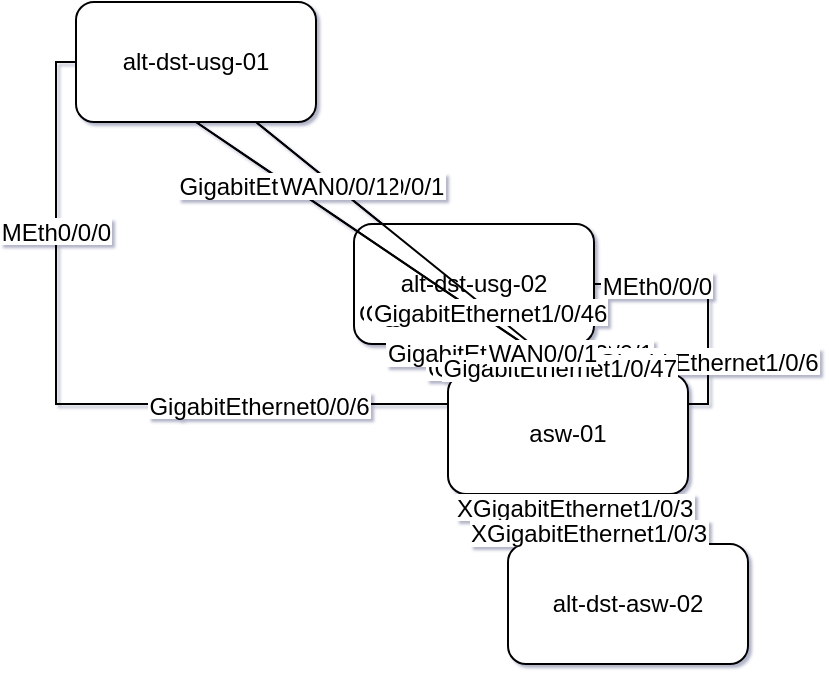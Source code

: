 <mxfile type="device" compressed="false">
    <diagram id="asw-01" name="asw-01">
      <mxGraphModel dx="1000" dy="800" grid="1" gridSize="10" guides="1" tooltips="1" connect="1" arrows="1" fold="1" page="1" pageScale="1" pageWidth="827" pageHeight="1169" math="0" shadow="1">
        <root>
          <mxCell id="0" />   
          <mxCell id="1" parent="0" />
        <object id="asw-01" label="asw-01">
      <mxCell style="rounded=1;whiteSpace=wrap;html=1;" vertex="1" parent="1">
          <mxGeometry x="860" y="226" width="120" height="60" as="geometry" />
      </mxCell>
    </object><object id="alt-dst-usg-01" label="alt-dst-usg-01">
      <mxCell style="rounded=1;whiteSpace=wrap;html=1;" vertex="1" parent="1">
          <mxGeometry x="674" y="40" width="120" height="60" as="geometry" />
      </mxCell>
    </object><mxCell id="368e59661ecf3fc7016f9cfe4eb24518-src" value="GigabitEthernet0/0/1" style="labelBackgroundColor=#ffffff;;" vertex="1" connectable="0" parent="368e59661ecf3fc7016f9cfe4eb24518">
      <mxGeometry x="-0.5" relative="1" as="geometry">
        <mxPoint as="offset" />
      </mxGeometry>
    </mxCell><mxCell id="368e59661ecf3fc7016f9cfe4eb24518-trgt" value="GigabitEthernet0/0/1" style="labelBackgroundColor=#ffffff;;" vertex="1" connectable="0" parent="368e59661ecf3fc7016f9cfe4eb24518">
      <mxGeometry x="0.5" relative="-1" as="geometry">
        <mxPoint as="offset" />
      </mxGeometry>
    </mxCell><object id="368e59661ecf3fc7016f9cfe4eb24518" label="" src_label="GigabitEthernet0/0/1" trgt_label="GigabitEthernet0/0/1" source="asw-01" target="alt-dst-usg-01">
      <mxCell style="endArrow=none;entryX=0.75;entryDx=0;entryY=1;entryDy=0;exitX=0.5;exitY=0;exitDx=0;exitDy=0;" edge="1" parent="1" source="asw-01" target="alt-dst-usg-01">
          <mxGeometry relative="1" as="geometry" />
      </mxCell>
    </object><object id="alt-dst-usg-02" label="alt-dst-usg-02">
      <mxCell style="rounded=1;whiteSpace=wrap;html=1;" vertex="1" parent="1">
          <mxGeometry x="813" y="151" width="120" height="60" as="geometry" />
      </mxCell>
    </object><mxCell id="69595fc150a871ce9007c31c3df96311-src" value="GigabitEthernet0/0/2" style="labelBackgroundColor=#ffffff;;" vertex="1" connectable="0" parent="69595fc150a871ce9007c31c3df96311">
      <mxGeometry x="-0.5" relative="1" as="geometry">
        <mxPoint as="offset" />
      </mxGeometry>
    </mxCell><mxCell id="69595fc150a871ce9007c31c3df96311-trgt" value="GigabitEthernet0/0/1" style="labelBackgroundColor=#ffffff;;" vertex="1" connectable="0" parent="69595fc150a871ce9007c31c3df96311">
      <mxGeometry x="0.5" relative="-1" as="geometry">
        <mxPoint as="offset" />
      </mxGeometry>
    </mxCell><object id="69595fc150a871ce9007c31c3df96311" label="" src_label="GigabitEthernet0/0/2" trgt_label="GigabitEthernet0/0/1" source="asw-01" target="alt-dst-usg-02">
      <mxCell style="endArrow=none;entryX=0.75;entryDx=0;entryY=1;entryDy=0;exitX=0.5;exitY=0;exitDx=0;exitDy=0;" edge="1" parent="1" source="asw-01" target="alt-dst-usg-02">
          <mxGeometry relative="1" as="geometry" />
      </mxCell>
    </object><mxCell id="9f1f376b0d0f6ee53cbb9fe350dfae3b-src" value="GigabitEthernet0/0/6" style="labelBackgroundColor=#ffffff;;" vertex="1" connectable="0" parent="9f1f376b0d0f6ee53cbb9fe350dfae3b">
      <mxGeometry x="-0.5" relative="1" as="geometry">
        <mxPoint as="offset" />
      </mxGeometry>
    </mxCell><mxCell id="9f1f376b0d0f6ee53cbb9fe350dfae3b-trgt" value="MEth0/0/0" style="labelBackgroundColor=#ffffff;;" vertex="1" connectable="0" parent="9f1f376b0d0f6ee53cbb9fe350dfae3b">
      <mxGeometry x="0.5" relative="-1" as="geometry">
        <mxPoint as="offset" />
      </mxGeometry>
    </mxCell><object id="9f1f376b0d0f6ee53cbb9fe350dfae3b" label="" src_label="GigabitEthernet0/0/6" trgt_label="MEth0/0/0" source="asw-01" target="alt-dst-usg-01">
      <mxCell style="endArrow=none;entryX=0;entryDx=0;entryY=0.5;entryDy=0;exitX=0;exitY=0.25;exitDx=0;exitDy=0;edgeStyle=orthogonalEdgeStyle;rounded=0;" edge="1" parent="1" source="asw-01" target="alt-dst-usg-01">
          <mxGeometry relative="1" as="geometry" />
      </mxCell>
    </object><mxCell id="5ae78148f63d088f01c34ffacc50c79f-src" value="GigabitEthernet0/0/46" style="labelBackgroundColor=#ffffff;;" vertex="1" connectable="0" parent="5ae78148f63d088f01c34ffacc50c79f">
      <mxGeometry x="-0.5" relative="1" as="geometry">
        <mxPoint as="offset" />
      </mxGeometry>
    </mxCell><mxCell id="5ae78148f63d088f01c34ffacc50c79f-trgt" value="WAN0/0/0" style="labelBackgroundColor=#ffffff;;" vertex="1" connectable="0" parent="5ae78148f63d088f01c34ffacc50c79f">
      <mxGeometry x="0.5" relative="-1" as="geometry">
        <mxPoint as="offset" />
      </mxGeometry>
    </mxCell><object id="5ae78148f63d088f01c34ffacc50c79f" label="" src_label="GigabitEthernet0/0/46" trgt_label="WAN0/0/0" source="asw-01" target="alt-dst-usg-01">
      <mxCell style="endArrow=none;entryX=0.5;entryDx=0;entryY=1;entryDy=0;exitX=0.5;exitY=0;exitDx=0;exitDy=0;" edge="1" parent="1" source="asw-01" target="alt-dst-usg-01">
          <mxGeometry relative="1" as="geometry" />
      </mxCell>
    </object><mxCell id="d7ca5b246d20a8d8471d9195d4ce8bb0-src" value="GigabitEthernet0/0/47" style="labelBackgroundColor=#ffffff;;" vertex="1" connectable="0" parent="d7ca5b246d20a8d8471d9195d4ce8bb0">
      <mxGeometry x="-0.5" relative="1" as="geometry">
        <mxPoint as="offset" />
      </mxGeometry>
    </mxCell><mxCell id="d7ca5b246d20a8d8471d9195d4ce8bb0-trgt" value="WAN0/0/0" style="labelBackgroundColor=#ffffff;;" vertex="1" connectable="0" parent="d7ca5b246d20a8d8471d9195d4ce8bb0">
      <mxGeometry x="0.5" relative="-1" as="geometry">
        <mxPoint as="offset" />
      </mxGeometry>
    </mxCell><object id="d7ca5b246d20a8d8471d9195d4ce8bb0" label="" src_label="GigabitEthernet0/0/47" trgt_label="WAN0/0/0" source="asw-01" target="alt-dst-usg-02">
      <mxCell style="endArrow=none;entryX=0.5;entryDx=0;entryY=1;entryDy=0;exitX=0.5;exitY=0;exitDx=0;exitDy=0;" edge="1" parent="1" source="asw-01" target="alt-dst-usg-02">
          <mxGeometry relative="1" as="geometry" />
      </mxCell>
    </object><object id="alt-dst-asw-02" label="alt-dst-asw-02">
      <mxCell style="rounded=1;whiteSpace=wrap;html=1;" vertex="1" parent="1">
          <mxGeometry x="890" y="311" width="120" height="60" as="geometry" />
      </mxCell>
    </object><mxCell id="b9945bd7f1e3defb318a1357e71ce5c7-src" value="XGigabitEthernet0/0/3" style="labelBackgroundColor=#ffffff;;" vertex="1" connectable="0" parent="b9945bd7f1e3defb318a1357e71ce5c7">
      <mxGeometry x="-0.5" relative="1" as="geometry">
        <mxPoint as="offset" />
      </mxGeometry>
    </mxCell><mxCell id="b9945bd7f1e3defb318a1357e71ce5c7-trgt" value="XGigabitEthernet0/0/3" style="labelBackgroundColor=#ffffff;;" vertex="1" connectable="0" parent="b9945bd7f1e3defb318a1357e71ce5c7">
      <mxGeometry x="0.5" relative="-1" as="geometry">
        <mxPoint as="offset" />
      </mxGeometry>
    </mxCell><object id="b9945bd7f1e3defb318a1357e71ce5c7" label="" src_label="XGigabitEthernet0/0/3" trgt_label="XGigabitEthernet0/0/3" source="asw-01" target="alt-dst-asw-02">
      <mxCell style="endArrow=none;exitX=0.5;exitY=1;exitDx=0;exitDy=0;" edge="1" parent="1" source="asw-01" target="alt-dst-asw-02">
          <mxGeometry relative="1" as="geometry" />
      </mxCell>
    </object><mxCell id="cec0c2e4050da2df459dcb01d8e88cd9-src" value="GigabitEthernet1/0/1" style="labelBackgroundColor=#ffffff;;" vertex="1" connectable="0" parent="cec0c2e4050da2df459dcb01d8e88cd9">
      <mxGeometry x="-0.5" relative="1" as="geometry">
        <mxPoint as="offset" />
      </mxGeometry>
    </mxCell><mxCell id="cec0c2e4050da2df459dcb01d8e88cd9-trgt" value="GigabitEthernet0/0/2" style="labelBackgroundColor=#ffffff;;" vertex="1" connectable="0" parent="cec0c2e4050da2df459dcb01d8e88cd9">
      <mxGeometry x="0.5" relative="-1" as="geometry">
        <mxPoint as="offset" />
      </mxGeometry>
    </mxCell><object id="cec0c2e4050da2df459dcb01d8e88cd9" label="" src_label="GigabitEthernet1/0/1" trgt_label="GigabitEthernet0/0/2" source="asw-01" target="alt-dst-usg-01">
      <mxCell style="endArrow=none;entryX=0.5;entryDx=0;entryY=1;entryDy=0;exitX=0.5;exitY=0;exitDx=0;exitDy=0;" edge="1" parent="1" source="asw-01" target="alt-dst-usg-01">
          <mxGeometry relative="1" as="geometry" />
      </mxCell>
    </object><mxCell id="2af10c95e9f0ff1d1ffb137bf9bd1371-src" value="GigabitEthernet1/0/2" style="labelBackgroundColor=#ffffff;;" vertex="1" connectable="0" parent="2af10c95e9f0ff1d1ffb137bf9bd1371">
      <mxGeometry x="-0.5" relative="1" as="geometry">
        <mxPoint as="offset" />
      </mxGeometry>
    </mxCell><mxCell id="2af10c95e9f0ff1d1ffb137bf9bd1371-trgt" value="GigabitEthernet0/0/2" style="labelBackgroundColor=#ffffff;;" vertex="1" connectable="0" parent="2af10c95e9f0ff1d1ffb137bf9bd1371">
      <mxGeometry x="0.5" relative="-1" as="geometry">
        <mxPoint as="offset" />
      </mxGeometry>
    </mxCell><object id="2af10c95e9f0ff1d1ffb137bf9bd1371" label="" src_label="GigabitEthernet1/0/2" trgt_label="GigabitEthernet0/0/2" source="asw-01" target="alt-dst-usg-02">
      <mxCell style="endArrow=none;entryX=0.5;entryDx=0;entryY=1;entryDy=0;exitX=0.5;exitY=0;exitDx=0;exitDy=0;" edge="1" parent="1" source="asw-01" target="alt-dst-usg-02">
          <mxGeometry relative="1" as="geometry" />
      </mxCell>
    </object><mxCell id="41d59c66f7c34a57bb7a9d0d6e3e576d-src" value="GigabitEthernet1/0/6" style="labelBackgroundColor=#ffffff;;" vertex="1" connectable="0" parent="41d59c66f7c34a57bb7a9d0d6e3e576d">
      <mxGeometry x="-0.5" relative="1" as="geometry">
        <mxPoint as="offset" />
      </mxGeometry>
    </mxCell><mxCell id="41d59c66f7c34a57bb7a9d0d6e3e576d-trgt" value="MEth0/0/0" style="labelBackgroundColor=#ffffff;;" vertex="1" connectable="0" parent="41d59c66f7c34a57bb7a9d0d6e3e576d">
      <mxGeometry x="0.5" relative="-1" as="geometry">
        <mxPoint as="offset" />
      </mxGeometry>
    </mxCell><object id="41d59c66f7c34a57bb7a9d0d6e3e576d" label="" src_label="GigabitEthernet1/0/6" trgt_label="MEth0/0/0" source="asw-01" target="alt-dst-usg-02">
      <mxCell style="endArrow=none;entryX=1;entryDx=0;entryY=0.5;entryDy=0;exitX=1;exitY=0.25;exitDx=0;exitDy=0;edgeStyle=orthogonalEdgeStyle;rounded=0;" edge="1" parent="1" source="asw-01" target="alt-dst-usg-02">
          <mxGeometry relative="1" as="geometry" />
      </mxCell>
    </object><mxCell id="aa342b69192252f626a91f876acd065f-src" value="GigabitEthernet1/0/46" style="labelBackgroundColor=#ffffff;;" vertex="1" connectable="0" parent="aa342b69192252f626a91f876acd065f">
      <mxGeometry x="-0.5" relative="1" as="geometry">
        <mxPoint as="offset" />
      </mxGeometry>
    </mxCell><mxCell id="aa342b69192252f626a91f876acd065f-trgt" value="WAN0/0/1" style="labelBackgroundColor=#ffffff;;" vertex="1" connectable="0" parent="aa342b69192252f626a91f876acd065f">
      <mxGeometry x="0.5" relative="-1" as="geometry">
        <mxPoint as="offset" />
      </mxGeometry>
    </mxCell><object id="aa342b69192252f626a91f876acd065f" label="" src_label="GigabitEthernet1/0/46" trgt_label="WAN0/0/1" source="asw-01" target="alt-dst-usg-01">
      <mxCell style="endArrow=none;entryX=0.75;entryDx=0;entryY=1;entryDy=0;exitX=0.5;exitY=0;exitDx=0;exitDy=0;" edge="1" parent="1" source="asw-01" target="alt-dst-usg-01">
          <mxGeometry relative="1" as="geometry" />
      </mxCell>
    </object><mxCell id="11783bfef53a65a4971bef788aaefa91-src" value="GigabitEthernet1/0/47" style="labelBackgroundColor=#ffffff;;" vertex="1" connectable="0" parent="11783bfef53a65a4971bef788aaefa91">
      <mxGeometry x="-0.5" relative="1" as="geometry">
        <mxPoint as="offset" />
      </mxGeometry>
    </mxCell><mxCell id="11783bfef53a65a4971bef788aaefa91-trgt" value="WAN0/0/1" style="labelBackgroundColor=#ffffff;;" vertex="1" connectable="0" parent="11783bfef53a65a4971bef788aaefa91">
      <mxGeometry x="0.5" relative="-1" as="geometry">
        <mxPoint as="offset" />
      </mxGeometry>
    </mxCell><object id="11783bfef53a65a4971bef788aaefa91" label="" src_label="GigabitEthernet1/0/47" trgt_label="WAN0/0/1" source="asw-01" target="alt-dst-usg-02">
      <mxCell style="endArrow=none;entryX=0.75;entryDx=0;entryY=1;entryDy=0;exitX=0.5;exitY=0;exitDx=0;exitDy=0;" edge="1" parent="1" source="asw-01" target="alt-dst-usg-02">
          <mxGeometry relative="1" as="geometry" />
      </mxCell>
    </object><mxCell id="27dac55501be167cae31c8bcb0a64531-src" value="XGigabitEthernet1/0/3" style="labelBackgroundColor=#ffffff;;" vertex="1" connectable="0" parent="27dac55501be167cae31c8bcb0a64531">
      <mxGeometry x="-0.5" relative="1" as="geometry">
        <mxPoint as="offset" />
      </mxGeometry>
    </mxCell><mxCell id="27dac55501be167cae31c8bcb0a64531-trgt" value="XGigabitEthernet1/0/3" style="labelBackgroundColor=#ffffff;;" vertex="1" connectable="0" parent="27dac55501be167cae31c8bcb0a64531">
      <mxGeometry x="0.5" relative="-1" as="geometry">
        <mxPoint as="offset" />
      </mxGeometry>
    </mxCell><object id="27dac55501be167cae31c8bcb0a64531" label="" src_label="XGigabitEthernet1/0/3" trgt_label="XGigabitEthernet1/0/3" source="asw-01" target="alt-dst-asw-02">
      <mxCell style="endArrow=none;exitX=0.5;exitY=1;exitDx=0;exitDy=0;" edge="1" parent="1" source="asw-01" target="alt-dst-asw-02">
          <mxGeometry relative="1" as="geometry" />
      </mxCell>
    </object></root>
      </mxGraphModel>
    </diagram></mxfile>